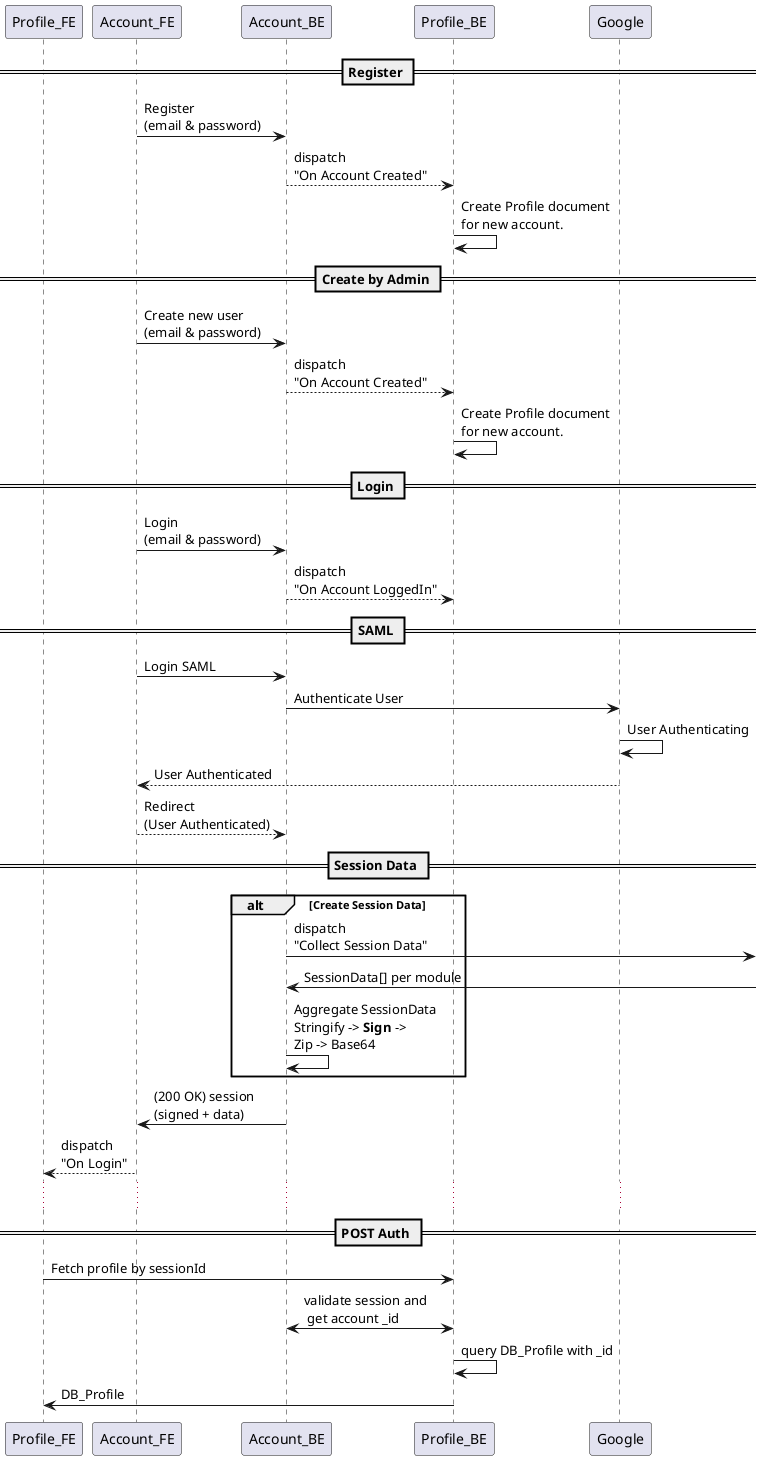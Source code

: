 @startuml
participant Profile_FE
participant Account_FE
participant Account_BE
participant Profile_BE

== Register ==
Account_FE -> Account_BE: Register\n(email & password)
Account_BE --> Profile_BE: dispatch\n"On Account Created"
Profile_BE -> Profile_BE: Create Profile document\nfor new account.

== Create by Admin ==
Account_FE -> Account_BE: Create new user\n(email & password)
Account_BE --> Profile_BE: dispatch\n"On Account Created"
Profile_BE -> Profile_BE: Create Profile document\nfor new account.

== Login ==
Account_FE -> Account_BE: Login\n(email & password)
Account_BE --> Profile_BE: dispatch\n"On Account LoggedIn"

== SAML ==
Account_FE -> Account_BE: Login SAML
Account_BE -> Google: Authenticate User
Google -> Google: User Authenticating
Google --> Account_FE: User Authenticated
Account_FE --> Account_BE: Redirect\n(User Authenticated)

== Session Data ==
alt Create Session Data
    Account_BE -> : dispatch\n"Collect Session Data"
    Account_BE <- : SessionData[] per module
    Account_BE -> Account_BE: Aggregate SessionData\nStringify -> **Sign** ->\nZip -> Base64
end
Account_BE -> Account_FE: (200 OK) session\n(signed + data)
Account_FE --> Profile_FE: dispatch\n"On Login"

...
== POST Auth ==

Profile_FE -> Profile_BE: Fetch profile by sessionId
Profile_BE <-> Account_BE: validate session and\n get account _id
Profile_BE -> Profile_BE: query DB_Profile with _id
Profile_BE-> Profile_FE: DB_Profile

@enduml